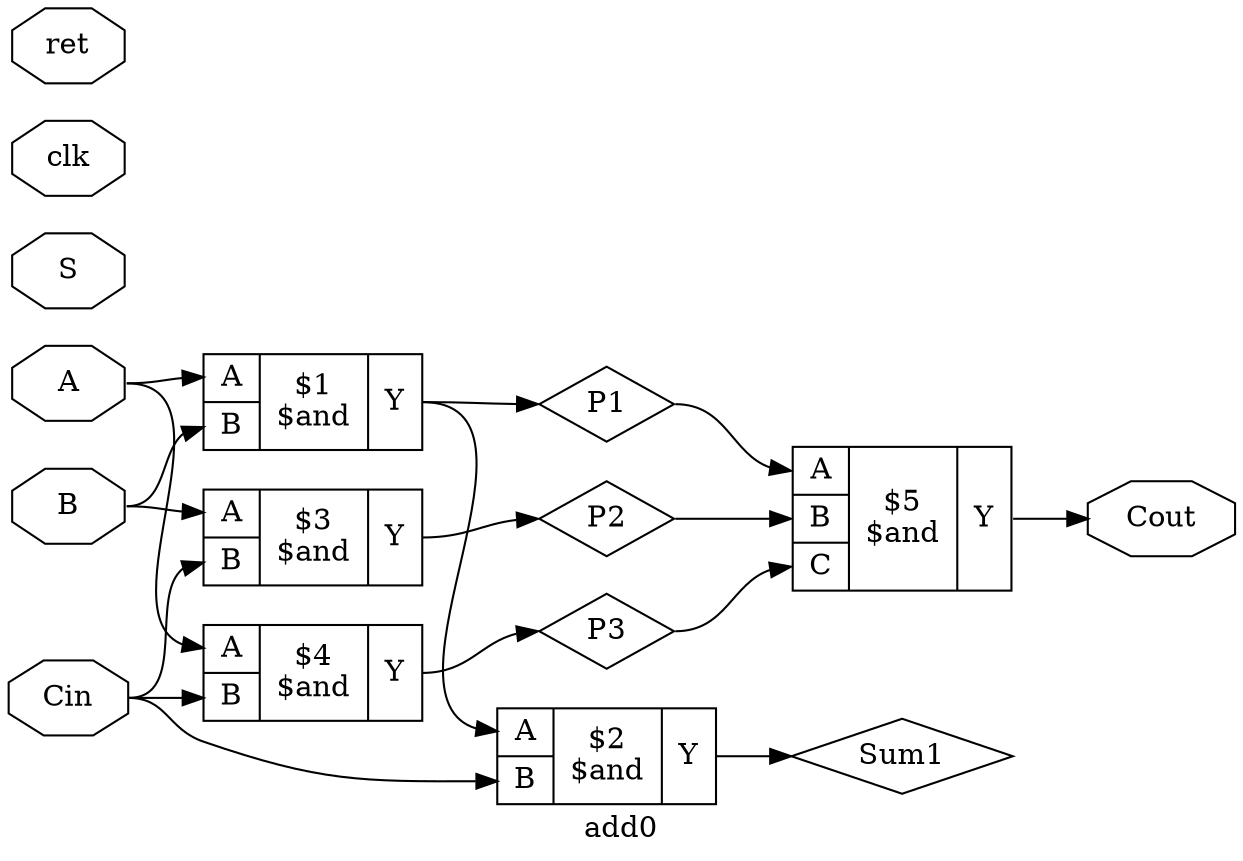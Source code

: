 digraph "add0" {
label="add0";
rankdir="LR";
remincross=true;
n1 [ shape=octagon, label="A"];
n2 [ shape=octagon, label="B"];
n3 [ shape=octagon, label="Cin"];
n4 [ shape=octagon, label="Cout"];
n5 [ shape=diamond, label="P1"];
n6 [ shape=diamond, label="P2"];
n7 [ shape=diamond, label="P3"];
n8 [ shape=octagon, label="S"];
n9 [ shape=diamond, label="Sum1"];
n10 [ shape=octagon, label="clk"];
n11 [ shape=octagon, label="ret"];
c13 [ shape=record, label="{{<p1> A|<p2> B}|$1\n\$and|{<p12> Y}}", ];
n1:e -> c13:p1:w;
n2:e -> c13:p2:w;
c13:p12:e -> n5:w;
c14 [ shape=record, label="{{<p1> A|<p2> B}|$2\n\$and|{<p12> Y}}", ];
c13:e -> c14:p1:w;
n3:e -> c14:p2:w;
c14:p12:e -> n9:w;
c15 [ shape=record, label="{{<p1> A|<p2> B}|$3\n\$and|{<p12> Y}}", ];
n2:e -> c15:p1:w;
n3:e -> c15:p2:w;
c15:p12:e -> n6:w;
c16 [ shape=record, label="{{<p1> A|<p2> B}|$4\n\$and|{<p12> Y}}", ];
n1:e -> c16:p1:w;
n3:e -> c16:p2:w;
c16:p12:e -> n7:w;
c18 [ shape=record, label="{{<p1> A|<p2> B|<p17> C}|$5\n\$and|{<p12> Y}}", ];
c18:p12:e -> n4:w;
n5:e -> c18:p1:w;
n6:e -> c18:p2:w;
n7:e -> c18:p17:w;
}
